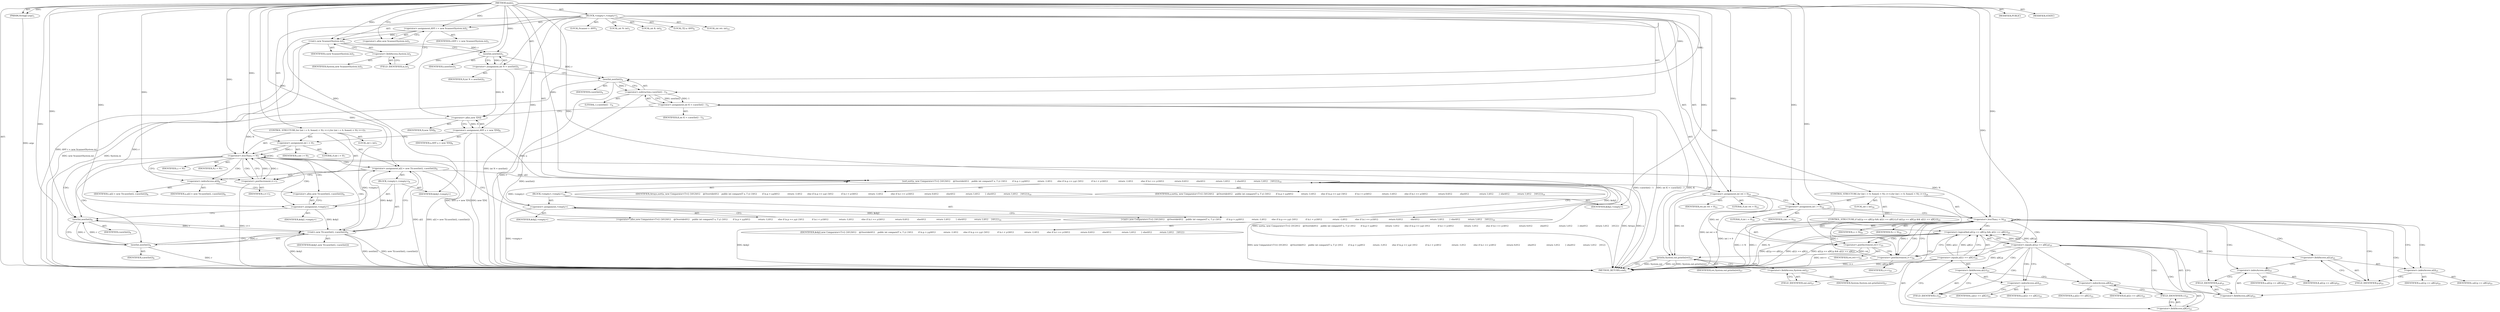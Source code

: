 digraph "main" {  
"19" [label = <(METHOD,main)<SUB>1</SUB>> ]
"20" [label = <(PARAM,String[] args)<SUB>1</SUB>> ]
"21" [label = <(BLOCK,&lt;empty&gt;,&lt;empty&gt;)<SUB>1</SUB>> ]
"4" [label = <(LOCAL,Scanner r: ANY)<SUB>2</SUB>> ]
"22" [label = <(&lt;operator&gt;.assignment,ANY r = new Scanner(System.in))<SUB>2</SUB>> ]
"23" [label = <(IDENTIFIER,r,ANY r = new Scanner(System.in))<SUB>2</SUB>> ]
"24" [label = <(&lt;operator&gt;.alloc,new Scanner(System.in))<SUB>2</SUB>> ]
"25" [label = <(&lt;init&gt;,new Scanner(System.in))<SUB>2</SUB>> ]
"3" [label = <(IDENTIFIER,r,new Scanner(System.in))<SUB>2</SUB>> ]
"26" [label = <(&lt;operator&gt;.fieldAccess,System.in)<SUB>2</SUB>> ]
"27" [label = <(IDENTIFIER,System,new Scanner(System.in))<SUB>2</SUB>> ]
"28" [label = <(FIELD_IDENTIFIER,in,in)<SUB>2</SUB>> ]
"29" [label = <(LOCAL,int N: int)<SUB>3</SUB>> ]
"30" [label = <(&lt;operator&gt;.assignment,int N = nextInt())<SUB>3</SUB>> ]
"31" [label = <(IDENTIFIER,N,int N = nextInt())<SUB>3</SUB>> ]
"32" [label = <(nextInt,nextInt())<SUB>3</SUB>> ]
"33" [label = <(IDENTIFIER,r,nextInt())<SUB>3</SUB>> ]
"34" [label = <(LOCAL,int K: int)<SUB>4</SUB>> ]
"35" [label = <(&lt;operator&gt;.assignment,int K = r.nextInt() - 1)<SUB>4</SUB>> ]
"36" [label = <(IDENTIFIER,K,int K = r.nextInt() - 1)<SUB>4</SUB>> ]
"37" [label = <(&lt;operator&gt;.subtraction,r.nextInt() - 1)<SUB>4</SUB>> ]
"38" [label = <(nextInt,nextInt())<SUB>4</SUB>> ]
"39" [label = <(IDENTIFIER,r,nextInt())<SUB>4</SUB>> ]
"40" [label = <(LITERAL,1,r.nextInt() - 1)<SUB>4</SUB>> ]
"41" [label = <(LOCAL,T[] a: ANY)<SUB>6</SUB>> ]
"42" [label = <(&lt;operator&gt;.assignment,ANY a = new T[N])<SUB>6</SUB>> ]
"43" [label = <(IDENTIFIER,a,ANY a = new T[N])<SUB>6</SUB>> ]
"44" [label = <(&lt;operator&gt;.alloc,new T[N])> ]
"45" [label = <(IDENTIFIER,N,new T[N])<SUB>6</SUB>> ]
"46" [label = <(CONTROL_STRUCTURE,for (int i = 0; Some(i &lt; N); i++),for (int i = 0; Some(i &lt; N); i++))<SUB>7</SUB>> ]
"47" [label = <(LOCAL,int i: int)<SUB>7</SUB>> ]
"48" [label = <(&lt;operator&gt;.assignment,int i = 0)<SUB>7</SUB>> ]
"49" [label = <(IDENTIFIER,i,int i = 0)<SUB>7</SUB>> ]
"50" [label = <(LITERAL,0,int i = 0)<SUB>7</SUB>> ]
"51" [label = <(&lt;operator&gt;.lessThan,i &lt; N)<SUB>7</SUB>> ]
"52" [label = <(IDENTIFIER,i,i &lt; N)<SUB>7</SUB>> ]
"53" [label = <(IDENTIFIER,N,i &lt; N)<SUB>7</SUB>> ]
"54" [label = <(&lt;operator&gt;.postIncrement,i++)<SUB>7</SUB>> ]
"55" [label = <(IDENTIFIER,i,i++)<SUB>7</SUB>> ]
"56" [label = <(&lt;operator&gt;.assignment,a[i] = new T(r.nextInt(), r.nextInt()))<SUB>8</SUB>> ]
"57" [label = <(&lt;operator&gt;.indexAccess,a[i])<SUB>8</SUB>> ]
"58" [label = <(IDENTIFIER,a,a[i] = new T(r.nextInt(), r.nextInt()))<SUB>8</SUB>> ]
"59" [label = <(IDENTIFIER,i,a[i] = new T(r.nextInt(), r.nextInt()))<SUB>8</SUB>> ]
"60" [label = <(BLOCK,&lt;empty&gt;,&lt;empty&gt;)<SUB>8</SUB>> ]
"61" [label = <(&lt;operator&gt;.assignment,&lt;empty&gt;)> ]
"62" [label = <(IDENTIFIER,$obj1,&lt;empty&gt;)> ]
"63" [label = <(&lt;operator&gt;.alloc,new T(r.nextInt(), r.nextInt()))<SUB>8</SUB>> ]
"64" [label = <(&lt;init&gt;,new T(r.nextInt(), r.nextInt()))<SUB>8</SUB>> ]
"65" [label = <(IDENTIFIER,$obj1,new T(r.nextInt(), r.nextInt()))> ]
"66" [label = <(nextInt,nextInt())<SUB>8</SUB>> ]
"67" [label = <(IDENTIFIER,r,nextInt())<SUB>8</SUB>> ]
"68" [label = <(nextInt,nextInt())<SUB>8</SUB>> ]
"69" [label = <(IDENTIFIER,r,nextInt())<SUB>8</SUB>> ]
"70" [label = <(IDENTIFIER,$obj1,&lt;empty&gt;)> ]
"71" [label = <(sort,sort(a, new Comparator&lt;T&gt;() {\012\012    @Override\012    public int compare(T x, T y) {\012        if (x.p &gt; y.p)\012            return -1;\012        else if (x.p == y.p) {\012            if (x.t &lt; y.t)\012                return -1;\012            else if (x.t == y.t)\012                return 0;\012            else\012                return 1;\012        } else\012            return 1;\012    }\012}))<SUB>10</SUB>> ]
"72" [label = <(IDENTIFIER,Arrays,sort(a, new Comparator&lt;T&gt;() {\012\012    @Override\012    public int compare(T x, T y) {\012        if (x.p &gt; y.p)\012            return -1;\012        else if (x.p == y.p) {\012            if (x.t &lt; y.t)\012                return -1;\012            else if (x.t == y.t)\012                return 0;\012            else\012                return 1;\012        } else\012            return 1;\012    }\012}))<SUB>10</SUB>> ]
"73" [label = <(IDENTIFIER,a,sort(a, new Comparator&lt;T&gt;() {\012\012    @Override\012    public int compare(T x, T y) {\012        if (x.p &gt; y.p)\012            return -1;\012        else if (x.p == y.p) {\012            if (x.t &lt; y.t)\012                return -1;\012            else if (x.t == y.t)\012                return 0;\012            else\012                return 1;\012        } else\012            return 1;\012    }\012}))<SUB>10</SUB>> ]
"74" [label = <(BLOCK,&lt;empty&gt;,&lt;empty&gt;)<SUB>10</SUB>> ]
"75" [label = <(&lt;operator&gt;.assignment,&lt;empty&gt;)> ]
"76" [label = <(IDENTIFIER,$obj2,&lt;empty&gt;)> ]
"77" [label = <(&lt;operator&gt;.alloc,new Comparator&lt;T&gt;() {\012\012    @Override\012    public int compare(T x, T y) {\012        if (x.p &gt; y.p)\012            return -1;\012        else if (x.p == y.p) {\012            if (x.t &lt; y.t)\012                return -1;\012            else if (x.t == y.t)\012                return 0;\012            else\012                return 1;\012        } else\012            return 1;\012    }\012})<SUB>10</SUB>> ]
"78" [label = <(&lt;init&gt;,new Comparator&lt;T&gt;() {\012\012    @Override\012    public int compare(T x, T y) {\012        if (x.p &gt; y.p)\012            return -1;\012        else if (x.p == y.p) {\012            if (x.t &lt; y.t)\012                return -1;\012            else if (x.t == y.t)\012                return 0;\012            else\012                return 1;\012        } else\012            return 1;\012    }\012})<SUB>10</SUB>> ]
"79" [label = <(IDENTIFIER,$obj2,new Comparator&lt;T&gt;() {\012\012    @Override\012    public int compare(T x, T y) {\012        if (x.p &gt; y.p)\012            return -1;\012        else if (x.p == y.p) {\012            if (x.t &lt; y.t)\012                return -1;\012            else if (x.t == y.t)\012                return 0;\012            else\012                return 1;\012        } else\012            return 1;\012    }\012})> ]
"80" [label = <(IDENTIFIER,$obj2,&lt;empty&gt;)> ]
"81" [label = <(LOCAL,int ret: int)<SUB>23</SUB>> ]
"82" [label = <(&lt;operator&gt;.assignment,int ret = 0)<SUB>23</SUB>> ]
"83" [label = <(IDENTIFIER,ret,int ret = 0)<SUB>23</SUB>> ]
"84" [label = <(LITERAL,0,int ret = 0)<SUB>23</SUB>> ]
"85" [label = <(CONTROL_STRUCTURE,for (int i = 0; Some(i &lt; N); i++),for (int i = 0; Some(i &lt; N); i++))<SUB>24</SUB>> ]
"86" [label = <(LOCAL,int i: int)<SUB>24</SUB>> ]
"87" [label = <(&lt;operator&gt;.assignment,int i = 0)<SUB>24</SUB>> ]
"88" [label = <(IDENTIFIER,i,int i = 0)<SUB>24</SUB>> ]
"89" [label = <(LITERAL,0,int i = 0)<SUB>24</SUB>> ]
"90" [label = <(&lt;operator&gt;.lessThan,i &lt; N)<SUB>24</SUB>> ]
"91" [label = <(IDENTIFIER,i,i &lt; N)<SUB>24</SUB>> ]
"92" [label = <(IDENTIFIER,N,i &lt; N)<SUB>24</SUB>> ]
"93" [label = <(&lt;operator&gt;.postIncrement,i++)<SUB>24</SUB>> ]
"94" [label = <(IDENTIFIER,i,i++)<SUB>24</SUB>> ]
"95" [label = <(CONTROL_STRUCTURE,if (a[i].p == a[K].p &amp;&amp; a[i].t == a[K].t),if (a[i].p == a[K].p &amp;&amp; a[i].t == a[K].t))<SUB>25</SUB>> ]
"96" [label = <(&lt;operator&gt;.logicalAnd,a[i].p == a[K].p &amp;&amp; a[i].t == a[K].t)<SUB>25</SUB>> ]
"97" [label = <(&lt;operator&gt;.equals,a[i].p == a[K].p)<SUB>25</SUB>> ]
"98" [label = <(&lt;operator&gt;.fieldAccess,a[i].p)<SUB>25</SUB>> ]
"99" [label = <(&lt;operator&gt;.indexAccess,a[i])<SUB>25</SUB>> ]
"100" [label = <(IDENTIFIER,a,a[i].p == a[K].p)<SUB>25</SUB>> ]
"101" [label = <(IDENTIFIER,i,a[i].p == a[K].p)<SUB>25</SUB>> ]
"102" [label = <(FIELD_IDENTIFIER,p,p)<SUB>25</SUB>> ]
"103" [label = <(&lt;operator&gt;.fieldAccess,a[K].p)<SUB>25</SUB>> ]
"104" [label = <(&lt;operator&gt;.indexAccess,a[K])<SUB>25</SUB>> ]
"105" [label = <(IDENTIFIER,a,a[i].p == a[K].p)<SUB>25</SUB>> ]
"106" [label = <(IDENTIFIER,K,a[i].p == a[K].p)<SUB>25</SUB>> ]
"107" [label = <(FIELD_IDENTIFIER,p,p)<SUB>25</SUB>> ]
"108" [label = <(&lt;operator&gt;.equals,a[i].t == a[K].t)<SUB>25</SUB>> ]
"109" [label = <(&lt;operator&gt;.fieldAccess,a[i].t)<SUB>25</SUB>> ]
"110" [label = <(&lt;operator&gt;.indexAccess,a[i])<SUB>25</SUB>> ]
"111" [label = <(IDENTIFIER,a,a[i].t == a[K].t)<SUB>25</SUB>> ]
"112" [label = <(IDENTIFIER,i,a[i].t == a[K].t)<SUB>25</SUB>> ]
"113" [label = <(FIELD_IDENTIFIER,t,t)<SUB>25</SUB>> ]
"114" [label = <(&lt;operator&gt;.fieldAccess,a[K].t)<SUB>25</SUB>> ]
"115" [label = <(&lt;operator&gt;.indexAccess,a[K])<SUB>25</SUB>> ]
"116" [label = <(IDENTIFIER,a,a[i].t == a[K].t)<SUB>25</SUB>> ]
"117" [label = <(IDENTIFIER,K,a[i].t == a[K].t)<SUB>25</SUB>> ]
"118" [label = <(FIELD_IDENTIFIER,t,t)<SUB>25</SUB>> ]
"119" [label = <(&lt;operator&gt;.postIncrement,ret++)<SUB>25</SUB>> ]
"120" [label = <(IDENTIFIER,ret,ret++)<SUB>25</SUB>> ]
"121" [label = <(println,System.out.println(ret))<SUB>27</SUB>> ]
"122" [label = <(&lt;operator&gt;.fieldAccess,System.out)<SUB>27</SUB>> ]
"123" [label = <(IDENTIFIER,System,System.out.println(ret))<SUB>27</SUB>> ]
"124" [label = <(FIELD_IDENTIFIER,out,out)<SUB>27</SUB>> ]
"125" [label = <(IDENTIFIER,ret,System.out.println(ret))<SUB>27</SUB>> ]
"126" [label = <(MODIFIER,PUBLIC)> ]
"127" [label = <(MODIFIER,STATIC)> ]
"128" [label = <(METHOD_RETURN,void)<SUB>1</SUB>> ]
  "19" -> "20"  [ label = "AST: "] 
  "19" -> "21"  [ label = "AST: "] 
  "19" -> "126"  [ label = "AST: "] 
  "19" -> "127"  [ label = "AST: "] 
  "19" -> "128"  [ label = "AST: "] 
  "21" -> "4"  [ label = "AST: "] 
  "21" -> "22"  [ label = "AST: "] 
  "21" -> "25"  [ label = "AST: "] 
  "21" -> "29"  [ label = "AST: "] 
  "21" -> "30"  [ label = "AST: "] 
  "21" -> "34"  [ label = "AST: "] 
  "21" -> "35"  [ label = "AST: "] 
  "21" -> "41"  [ label = "AST: "] 
  "21" -> "42"  [ label = "AST: "] 
  "21" -> "46"  [ label = "AST: "] 
  "21" -> "71"  [ label = "AST: "] 
  "21" -> "81"  [ label = "AST: "] 
  "21" -> "82"  [ label = "AST: "] 
  "21" -> "85"  [ label = "AST: "] 
  "21" -> "121"  [ label = "AST: "] 
  "22" -> "23"  [ label = "AST: "] 
  "22" -> "24"  [ label = "AST: "] 
  "25" -> "3"  [ label = "AST: "] 
  "25" -> "26"  [ label = "AST: "] 
  "26" -> "27"  [ label = "AST: "] 
  "26" -> "28"  [ label = "AST: "] 
  "30" -> "31"  [ label = "AST: "] 
  "30" -> "32"  [ label = "AST: "] 
  "32" -> "33"  [ label = "AST: "] 
  "35" -> "36"  [ label = "AST: "] 
  "35" -> "37"  [ label = "AST: "] 
  "37" -> "38"  [ label = "AST: "] 
  "37" -> "40"  [ label = "AST: "] 
  "38" -> "39"  [ label = "AST: "] 
  "42" -> "43"  [ label = "AST: "] 
  "42" -> "44"  [ label = "AST: "] 
  "44" -> "45"  [ label = "AST: "] 
  "46" -> "47"  [ label = "AST: "] 
  "46" -> "48"  [ label = "AST: "] 
  "46" -> "51"  [ label = "AST: "] 
  "46" -> "54"  [ label = "AST: "] 
  "46" -> "56"  [ label = "AST: "] 
  "48" -> "49"  [ label = "AST: "] 
  "48" -> "50"  [ label = "AST: "] 
  "51" -> "52"  [ label = "AST: "] 
  "51" -> "53"  [ label = "AST: "] 
  "54" -> "55"  [ label = "AST: "] 
  "56" -> "57"  [ label = "AST: "] 
  "56" -> "60"  [ label = "AST: "] 
  "57" -> "58"  [ label = "AST: "] 
  "57" -> "59"  [ label = "AST: "] 
  "60" -> "61"  [ label = "AST: "] 
  "60" -> "64"  [ label = "AST: "] 
  "60" -> "70"  [ label = "AST: "] 
  "61" -> "62"  [ label = "AST: "] 
  "61" -> "63"  [ label = "AST: "] 
  "64" -> "65"  [ label = "AST: "] 
  "64" -> "66"  [ label = "AST: "] 
  "64" -> "68"  [ label = "AST: "] 
  "66" -> "67"  [ label = "AST: "] 
  "68" -> "69"  [ label = "AST: "] 
  "71" -> "72"  [ label = "AST: "] 
  "71" -> "73"  [ label = "AST: "] 
  "71" -> "74"  [ label = "AST: "] 
  "74" -> "75"  [ label = "AST: "] 
  "74" -> "78"  [ label = "AST: "] 
  "74" -> "80"  [ label = "AST: "] 
  "75" -> "76"  [ label = "AST: "] 
  "75" -> "77"  [ label = "AST: "] 
  "78" -> "79"  [ label = "AST: "] 
  "82" -> "83"  [ label = "AST: "] 
  "82" -> "84"  [ label = "AST: "] 
  "85" -> "86"  [ label = "AST: "] 
  "85" -> "87"  [ label = "AST: "] 
  "85" -> "90"  [ label = "AST: "] 
  "85" -> "93"  [ label = "AST: "] 
  "85" -> "95"  [ label = "AST: "] 
  "87" -> "88"  [ label = "AST: "] 
  "87" -> "89"  [ label = "AST: "] 
  "90" -> "91"  [ label = "AST: "] 
  "90" -> "92"  [ label = "AST: "] 
  "93" -> "94"  [ label = "AST: "] 
  "95" -> "96"  [ label = "AST: "] 
  "95" -> "119"  [ label = "AST: "] 
  "96" -> "97"  [ label = "AST: "] 
  "96" -> "108"  [ label = "AST: "] 
  "97" -> "98"  [ label = "AST: "] 
  "97" -> "103"  [ label = "AST: "] 
  "98" -> "99"  [ label = "AST: "] 
  "98" -> "102"  [ label = "AST: "] 
  "99" -> "100"  [ label = "AST: "] 
  "99" -> "101"  [ label = "AST: "] 
  "103" -> "104"  [ label = "AST: "] 
  "103" -> "107"  [ label = "AST: "] 
  "104" -> "105"  [ label = "AST: "] 
  "104" -> "106"  [ label = "AST: "] 
  "108" -> "109"  [ label = "AST: "] 
  "108" -> "114"  [ label = "AST: "] 
  "109" -> "110"  [ label = "AST: "] 
  "109" -> "113"  [ label = "AST: "] 
  "110" -> "111"  [ label = "AST: "] 
  "110" -> "112"  [ label = "AST: "] 
  "114" -> "115"  [ label = "AST: "] 
  "114" -> "118"  [ label = "AST: "] 
  "115" -> "116"  [ label = "AST: "] 
  "115" -> "117"  [ label = "AST: "] 
  "119" -> "120"  [ label = "AST: "] 
  "121" -> "122"  [ label = "AST: "] 
  "121" -> "125"  [ label = "AST: "] 
  "122" -> "123"  [ label = "AST: "] 
  "122" -> "124"  [ label = "AST: "] 
  "22" -> "28"  [ label = "CFG: "] 
  "25" -> "32"  [ label = "CFG: "] 
  "30" -> "38"  [ label = "CFG: "] 
  "35" -> "44"  [ label = "CFG: "] 
  "42" -> "48"  [ label = "CFG: "] 
  "71" -> "82"  [ label = "CFG: "] 
  "82" -> "87"  [ label = "CFG: "] 
  "121" -> "128"  [ label = "CFG: "] 
  "24" -> "22"  [ label = "CFG: "] 
  "26" -> "25"  [ label = "CFG: "] 
  "32" -> "30"  [ label = "CFG: "] 
  "37" -> "35"  [ label = "CFG: "] 
  "44" -> "42"  [ label = "CFG: "] 
  "48" -> "51"  [ label = "CFG: "] 
  "51" -> "57"  [ label = "CFG: "] 
  "51" -> "77"  [ label = "CFG: "] 
  "54" -> "51"  [ label = "CFG: "] 
  "56" -> "54"  [ label = "CFG: "] 
  "87" -> "90"  [ label = "CFG: "] 
  "90" -> "99"  [ label = "CFG: "] 
  "90" -> "124"  [ label = "CFG: "] 
  "93" -> "90"  [ label = "CFG: "] 
  "122" -> "121"  [ label = "CFG: "] 
  "28" -> "26"  [ label = "CFG: "] 
  "38" -> "37"  [ label = "CFG: "] 
  "57" -> "63"  [ label = "CFG: "] 
  "75" -> "78"  [ label = "CFG: "] 
  "78" -> "71"  [ label = "CFG: "] 
  "96" -> "119"  [ label = "CFG: "] 
  "96" -> "93"  [ label = "CFG: "] 
  "119" -> "93"  [ label = "CFG: "] 
  "124" -> "122"  [ label = "CFG: "] 
  "61" -> "66"  [ label = "CFG: "] 
  "64" -> "56"  [ label = "CFG: "] 
  "77" -> "75"  [ label = "CFG: "] 
  "97" -> "96"  [ label = "CFG: "] 
  "97" -> "110"  [ label = "CFG: "] 
  "108" -> "96"  [ label = "CFG: "] 
  "63" -> "61"  [ label = "CFG: "] 
  "66" -> "68"  [ label = "CFG: "] 
  "68" -> "64"  [ label = "CFG: "] 
  "98" -> "104"  [ label = "CFG: "] 
  "103" -> "97"  [ label = "CFG: "] 
  "109" -> "115"  [ label = "CFG: "] 
  "114" -> "108"  [ label = "CFG: "] 
  "99" -> "102"  [ label = "CFG: "] 
  "102" -> "98"  [ label = "CFG: "] 
  "104" -> "107"  [ label = "CFG: "] 
  "107" -> "103"  [ label = "CFG: "] 
  "110" -> "113"  [ label = "CFG: "] 
  "113" -> "109"  [ label = "CFG: "] 
  "115" -> "118"  [ label = "CFG: "] 
  "118" -> "114"  [ label = "CFG: "] 
  "19" -> "24"  [ label = "CFG: "] 
  "20" -> "128"  [ label = "DDG: args"] 
  "22" -> "128"  [ label = "DDG: ANY r = new Scanner(System.in)"] 
  "25" -> "128"  [ label = "DDG: System.in"] 
  "25" -> "128"  [ label = "DDG: new Scanner(System.in)"] 
  "30" -> "128"  [ label = "DDG: int N = nextInt()"] 
  "35" -> "128"  [ label = "DDG: K"] 
  "38" -> "128"  [ label = "DDG: r"] 
  "37" -> "128"  [ label = "DDG: nextInt()"] 
  "35" -> "128"  [ label = "DDG: r.nextInt() - 1"] 
  "35" -> "128"  [ label = "DDG: int K = r.nextInt() - 1"] 
  "42" -> "128"  [ label = "DDG: new T[N]"] 
  "42" -> "128"  [ label = "DDG: ANY a = new T[N]"] 
  "71" -> "128"  [ label = "DDG: a"] 
  "75" -> "128"  [ label = "DDG: &lt;empty&gt;"] 
  "78" -> "128"  [ label = "DDG: $obj2"] 
  "78" -> "128"  [ label = "DDG: new Comparator&lt;T&gt;() {\012\012    @Override\012    public int compare(T x, T y) {\012        if (x.p &gt; y.p)\012            return -1;\012        else if (x.p == y.p) {\012            if (x.t &lt; y.t)\012                return -1;\012            else if (x.t == y.t)\012                return 0;\012            else\012                return 1;\012        } else\012            return 1;\012    }\012}"] 
  "71" -> "128"  [ label = "DDG: sort(a, new Comparator&lt;T&gt;() {\012\012    @Override\012    public int compare(T x, T y) {\012        if (x.p &gt; y.p)\012            return -1;\012        else if (x.p == y.p) {\012            if (x.t &lt; y.t)\012                return -1;\012            else if (x.t == y.t)\012                return 0;\012            else\012                return 1;\012        } else\012            return 1;\012    }\012})"] 
  "82" -> "128"  [ label = "DDG: int ret = 0"] 
  "87" -> "128"  [ label = "DDG: int i = 0"] 
  "90" -> "128"  [ label = "DDG: i"] 
  "90" -> "128"  [ label = "DDG: N"] 
  "90" -> "128"  [ label = "DDG: i &lt; N"] 
  "121" -> "128"  [ label = "DDG: System.out"] 
  "121" -> "128"  [ label = "DDG: ret"] 
  "121" -> "128"  [ label = "DDG: System.out.println(ret)"] 
  "97" -> "128"  [ label = "DDG: a[K].p"] 
  "96" -> "128"  [ label = "DDG: a[i].p == a[K].p"] 
  "108" -> "128"  [ label = "DDG: a[K].t"] 
  "96" -> "128"  [ label = "DDG: a[i].t == a[K].t"] 
  "96" -> "128"  [ label = "DDG: a[i].p == a[K].p &amp;&amp; a[i].t == a[K].t"] 
  "119" -> "128"  [ label = "DDG: ret++"] 
  "93" -> "128"  [ label = "DDG: i++"] 
  "56" -> "128"  [ label = "DDG: a[i]"] 
  "64" -> "128"  [ label = "DDG: $obj1"] 
  "64" -> "128"  [ label = "DDG: nextInt()"] 
  "68" -> "128"  [ label = "DDG: r"] 
  "64" -> "128"  [ label = "DDG: new T(r.nextInt(), r.nextInt())"] 
  "56" -> "128"  [ label = "DDG: a[i] = new T(r.nextInt(), r.nextInt())"] 
  "54" -> "128"  [ label = "DDG: i++"] 
  "71" -> "128"  [ label = "DDG: Arrays"] 
  "19" -> "20"  [ label = "DDG: "] 
  "19" -> "22"  [ label = "DDG: "] 
  "32" -> "30"  [ label = "DDG: r"] 
  "37" -> "35"  [ label = "DDG: nextInt()"] 
  "37" -> "35"  [ label = "DDG: 1"] 
  "44" -> "42"  [ label = "DDG: N"] 
  "19" -> "82"  [ label = "DDG: "] 
  "22" -> "25"  [ label = "DDG: r"] 
  "19" -> "25"  [ label = "DDG: "] 
  "19" -> "48"  [ label = "DDG: "] 
  "61" -> "56"  [ label = "DDG: &lt;empty&gt;"] 
  "64" -> "56"  [ label = "DDG: $obj1"] 
  "19" -> "56"  [ label = "DDG: "] 
  "19" -> "71"  [ label = "DDG: "] 
  "42" -> "71"  [ label = "DDG: a"] 
  "56" -> "71"  [ label = "DDG: a[i]"] 
  "75" -> "71"  [ label = "DDG: &lt;empty&gt;"] 
  "78" -> "71"  [ label = "DDG: $obj2"] 
  "19" -> "87"  [ label = "DDG: "] 
  "82" -> "121"  [ label = "DDG: ret"] 
  "119" -> "121"  [ label = "DDG: ret"] 
  "19" -> "121"  [ label = "DDG: "] 
  "25" -> "32"  [ label = "DDG: r"] 
  "19" -> "32"  [ label = "DDG: "] 
  "38" -> "37"  [ label = "DDG: r"] 
  "19" -> "37"  [ label = "DDG: "] 
  "30" -> "44"  [ label = "DDG: N"] 
  "19" -> "44"  [ label = "DDG: "] 
  "48" -> "51"  [ label = "DDG: i"] 
  "54" -> "51"  [ label = "DDG: i"] 
  "19" -> "51"  [ label = "DDG: "] 
  "44" -> "51"  [ label = "DDG: N"] 
  "51" -> "54"  [ label = "DDG: i"] 
  "19" -> "54"  [ label = "DDG: "] 
  "19" -> "75"  [ label = "DDG: "] 
  "19" -> "80"  [ label = "DDG: "] 
  "87" -> "90"  [ label = "DDG: i"] 
  "93" -> "90"  [ label = "DDG: i"] 
  "19" -> "90"  [ label = "DDG: "] 
  "51" -> "90"  [ label = "DDG: N"] 
  "90" -> "93"  [ label = "DDG: i"] 
  "19" -> "93"  [ label = "DDG: "] 
  "32" -> "38"  [ label = "DDG: r"] 
  "19" -> "38"  [ label = "DDG: "] 
  "19" -> "61"  [ label = "DDG: "] 
  "19" -> "70"  [ label = "DDG: "] 
  "75" -> "78"  [ label = "DDG: $obj2"] 
  "19" -> "78"  [ label = "DDG: "] 
  "97" -> "96"  [ label = "DDG: a[i].p"] 
  "97" -> "96"  [ label = "DDG: a[K].p"] 
  "108" -> "96"  [ label = "DDG: a[i].t"] 
  "108" -> "96"  [ label = "DDG: a[K].t"] 
  "82" -> "119"  [ label = "DDG: ret"] 
  "19" -> "119"  [ label = "DDG: "] 
  "61" -> "64"  [ label = "DDG: $obj1"] 
  "19" -> "64"  [ label = "DDG: "] 
  "66" -> "64"  [ label = "DDG: r"] 
  "68" -> "64"  [ label = "DDG: r"] 
  "38" -> "66"  [ label = "DDG: r"] 
  "68" -> "66"  [ label = "DDG: r"] 
  "19" -> "66"  [ label = "DDG: "] 
  "66" -> "68"  [ label = "DDG: r"] 
  "19" -> "68"  [ label = "DDG: "] 
  "51" -> "68"  [ label = "CDG: "] 
  "51" -> "64"  [ label = "CDG: "] 
  "51" -> "51"  [ label = "CDG: "] 
  "51" -> "57"  [ label = "CDG: "] 
  "51" -> "66"  [ label = "CDG: "] 
  "51" -> "56"  [ label = "CDG: "] 
  "51" -> "54"  [ label = "CDG: "] 
  "51" -> "61"  [ label = "CDG: "] 
  "51" -> "63"  [ label = "CDG: "] 
  "90" -> "107"  [ label = "CDG: "] 
  "90" -> "96"  [ label = "CDG: "] 
  "90" -> "98"  [ label = "CDG: "] 
  "90" -> "99"  [ label = "CDG: "] 
  "90" -> "102"  [ label = "CDG: "] 
  "90" -> "103"  [ label = "CDG: "] 
  "90" -> "104"  [ label = "CDG: "] 
  "90" -> "97"  [ label = "CDG: "] 
  "90" -> "93"  [ label = "CDG: "] 
  "90" -> "90"  [ label = "CDG: "] 
  "96" -> "119"  [ label = "CDG: "] 
  "97" -> "115"  [ label = "CDG: "] 
  "97" -> "113"  [ label = "CDG: "] 
  "97" -> "114"  [ label = "CDG: "] 
  "97" -> "118"  [ label = "CDG: "] 
  "97" -> "110"  [ label = "CDG: "] 
  "97" -> "108"  [ label = "CDG: "] 
  "97" -> "109"  [ label = "CDG: "] 
}
